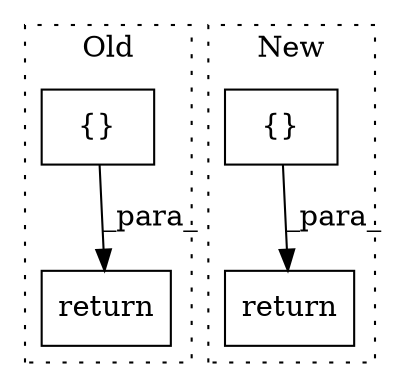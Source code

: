 digraph G {
subgraph cluster0 {
1 [label="return" a="93" s="3887" l="7" shape="box"];
4 [label="{}" a="59" s="3894,3936" l="2,0" shape="box"];
label = "Old";
style="dotted";
}
subgraph cluster1 {
2 [label="{}" a="59" s="4432,4432" l="2,1" shape="box"];
3 [label="return" a="93" s="4680" l="7" shape="box"];
label = "New";
style="dotted";
}
2 -> 3 [label="_para_"];
4 -> 1 [label="_para_"];
}